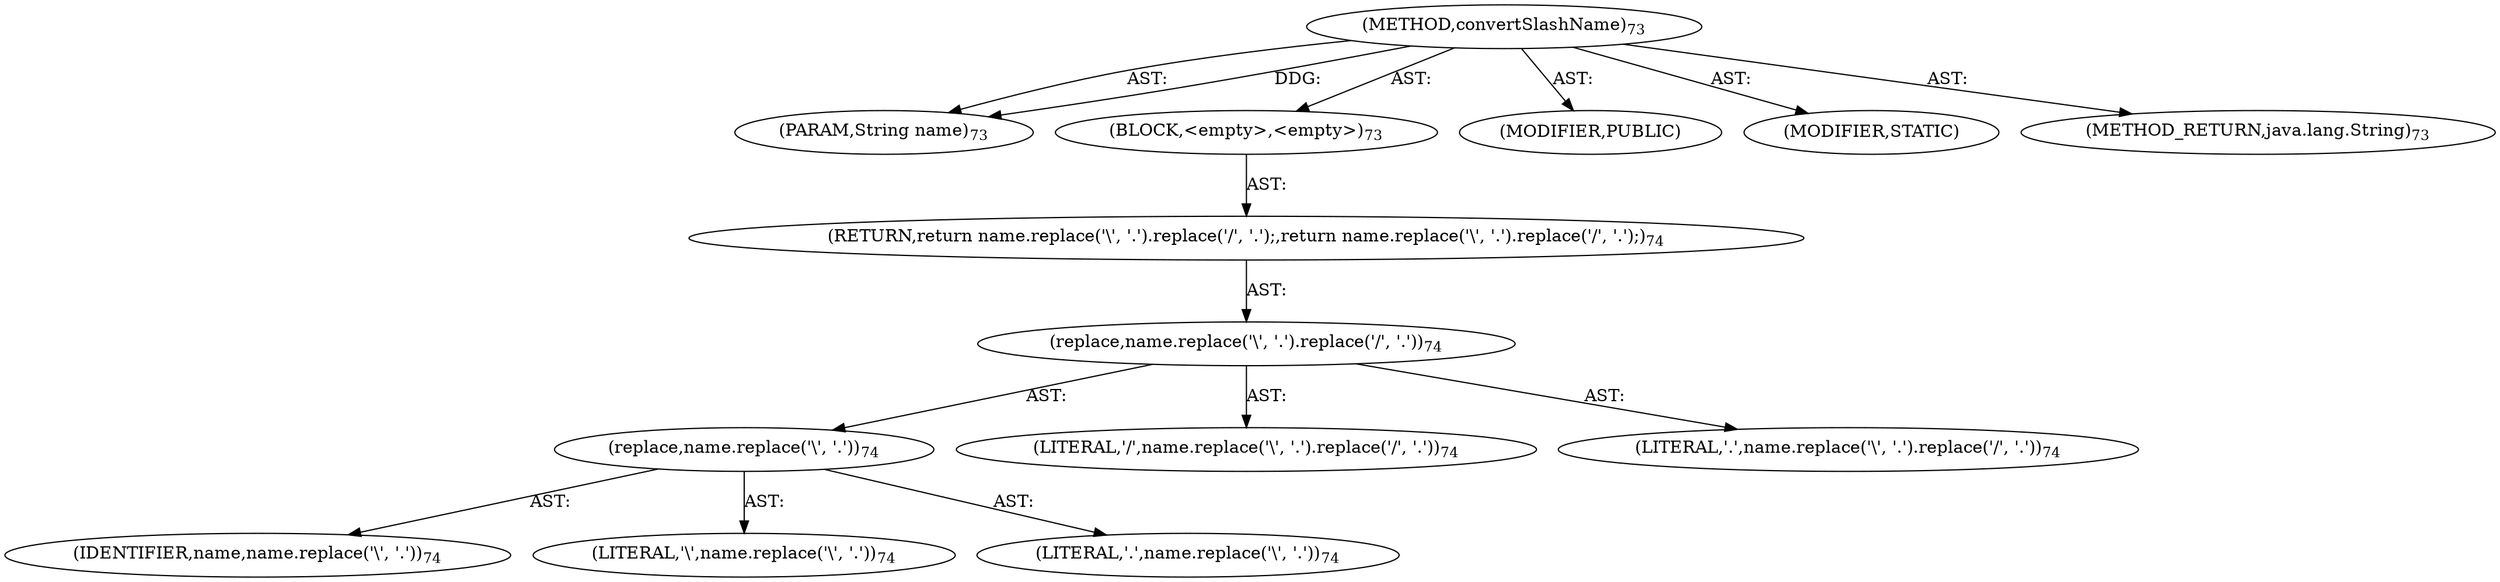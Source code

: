 digraph "convertSlashName" {  
"111669149696" [label = <(METHOD,convertSlashName)<SUB>73</SUB>> ]
"115964116992" [label = <(PARAM,String name)<SUB>73</SUB>> ]
"25769803776" [label = <(BLOCK,&lt;empty&gt;,&lt;empty&gt;)<SUB>73</SUB>> ]
"146028888064" [label = <(RETURN,return name.replace('\\', '.').replace('/', '.');,return name.replace('\\', '.').replace('/', '.');)<SUB>74</SUB>> ]
"30064771072" [label = <(replace,name.replace('\\', '.').replace('/', '.'))<SUB>74</SUB>> ]
"30064771073" [label = <(replace,name.replace('\\', '.'))<SUB>74</SUB>> ]
"68719476736" [label = <(IDENTIFIER,name,name.replace('\\', '.'))<SUB>74</SUB>> ]
"90194313216" [label = <(LITERAL,'\\',name.replace('\\', '.'))<SUB>74</SUB>> ]
"90194313217" [label = <(LITERAL,'.',name.replace('\\', '.'))<SUB>74</SUB>> ]
"90194313218" [label = <(LITERAL,'/',name.replace('\\', '.').replace('/', '.'))<SUB>74</SUB>> ]
"90194313219" [label = <(LITERAL,'.',name.replace('\\', '.').replace('/', '.'))<SUB>74</SUB>> ]
"133143986176" [label = <(MODIFIER,PUBLIC)> ]
"133143986177" [label = <(MODIFIER,STATIC)> ]
"128849018880" [label = <(METHOD_RETURN,java.lang.String)<SUB>73</SUB>> ]
  "111669149696" -> "115964116992"  [ label = "AST: "] 
  "111669149696" -> "25769803776"  [ label = "AST: "] 
  "111669149696" -> "133143986176"  [ label = "AST: "] 
  "111669149696" -> "133143986177"  [ label = "AST: "] 
  "111669149696" -> "128849018880"  [ label = "AST: "] 
  "25769803776" -> "146028888064"  [ label = "AST: "] 
  "146028888064" -> "30064771072"  [ label = "AST: "] 
  "30064771072" -> "30064771073"  [ label = "AST: "] 
  "30064771072" -> "90194313218"  [ label = "AST: "] 
  "30064771072" -> "90194313219"  [ label = "AST: "] 
  "30064771073" -> "68719476736"  [ label = "AST: "] 
  "30064771073" -> "90194313216"  [ label = "AST: "] 
  "30064771073" -> "90194313217"  [ label = "AST: "] 
  "111669149696" -> "115964116992"  [ label = "DDG: "] 
}

